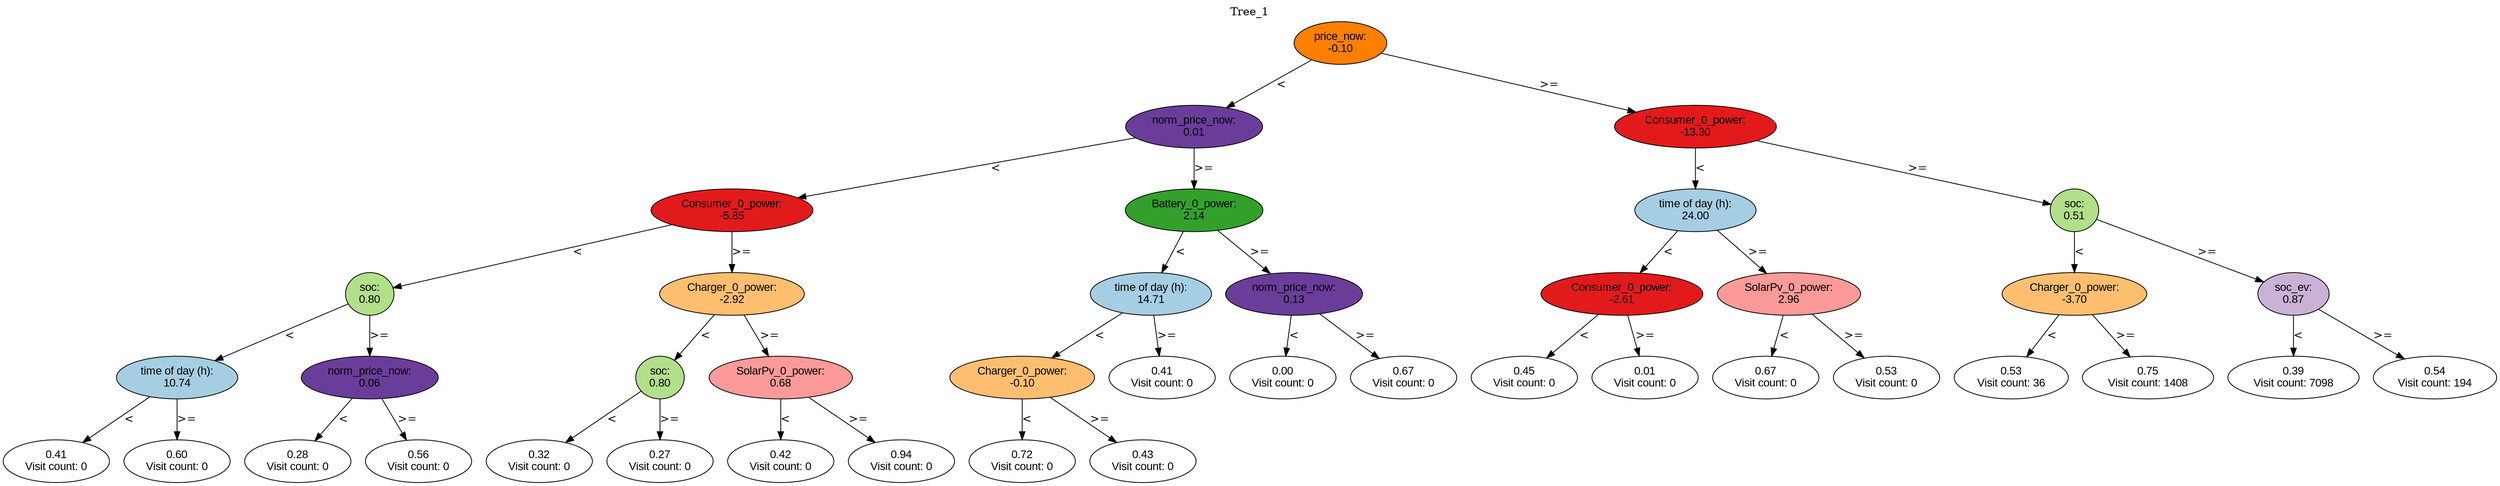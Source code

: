digraph BST {
    node [fontname="Arial" style=filled colorscheme=paired12];
    0 [ label = "price_now:
-0.10" fillcolor=8];
    1 [ label = "norm_price_now:
0.01" fillcolor=10];
    2 [ label = "Consumer_0_power:
-5.85" fillcolor=6];
    3 [ label = "soc:
0.80" fillcolor=3];
    4 [ label = "time of day (h):
10.74" fillcolor=1];
    5 [ label = "0.41
Visit count: 0" fillcolor=white];
    6 [ label = "0.60
Visit count: 0" fillcolor=white];
    7 [ label = "norm_price_now:
0.06" fillcolor=10];
    8 [ label = "0.28
Visit count: 0" fillcolor=white];
    9 [ label = "0.56
Visit count: 0" fillcolor=white];
    10 [ label = "Charger_0_power:
-2.92" fillcolor=7];
    11 [ label = "soc:
0.80" fillcolor=3];
    12 [ label = "0.32
Visit count: 0" fillcolor=white];
    13 [ label = "0.27
Visit count: 0" fillcolor=white];
    14 [ label = "SolarPv_0_power:
0.68" fillcolor=5];
    15 [ label = "0.42
Visit count: 0" fillcolor=white];
    16 [ label = "0.94
Visit count: 0" fillcolor=white];
    17 [ label = "Battery_0_power:
2.14" fillcolor=4];
    18 [ label = "time of day (h):
14.71" fillcolor=1];
    19 [ label = "Charger_0_power:
-0.10" fillcolor=7];
    20 [ label = "0.72
Visit count: 0" fillcolor=white];
    21 [ label = "0.43
Visit count: 0" fillcolor=white];
    22 [ label = "0.41
Visit count: 0" fillcolor=white];
    23 [ label = "norm_price_now:
0.13" fillcolor=10];
    24 [ label = "0.00
Visit count: 0" fillcolor=white];
    25 [ label = "0.67
Visit count: 0" fillcolor=white];
    26 [ label = "Consumer_0_power:
-13.30" fillcolor=6];
    27 [ label = "time of day (h):
24.00" fillcolor=1];
    28 [ label = "Consumer_0_power:
-2.61" fillcolor=6];
    29 [ label = "0.45
Visit count: 0" fillcolor=white];
    30 [ label = "0.01
Visit count: 0" fillcolor=white];
    31 [ label = "SolarPv_0_power:
2.96" fillcolor=5];
    32 [ label = "0.67
Visit count: 0" fillcolor=white];
    33 [ label = "0.53
Visit count: 0" fillcolor=white];
    34 [ label = "soc:
0.51" fillcolor=3];
    35 [ label = "Charger_0_power:
-3.70" fillcolor=7];
    36 [ label = "0.53
Visit count: 36" fillcolor=white];
    37 [ label = "0.75
Visit count: 1408" fillcolor=white];
    38 [ label = "soc_ev:
0.87" fillcolor=9];
    39 [ label = "0.39
Visit count: 7098" fillcolor=white];
    40 [ label = "0.54
Visit count: 194" fillcolor=white];

    0  -> 1[ label = "<"];
    0  -> 26[ label = ">="];
    1  -> 2[ label = "<"];
    1  -> 17[ label = ">="];
    2  -> 3[ label = "<"];
    2  -> 10[ label = ">="];
    3  -> 4[ label = "<"];
    3  -> 7[ label = ">="];
    4  -> 5[ label = "<"];
    4  -> 6[ label = ">="];
    7  -> 8[ label = "<"];
    7  -> 9[ label = ">="];
    10  -> 11[ label = "<"];
    10  -> 14[ label = ">="];
    11  -> 12[ label = "<"];
    11  -> 13[ label = ">="];
    14  -> 15[ label = "<"];
    14  -> 16[ label = ">="];
    17  -> 18[ label = "<"];
    17  -> 23[ label = ">="];
    18  -> 19[ label = "<"];
    18  -> 22[ label = ">="];
    19  -> 20[ label = "<"];
    19  -> 21[ label = ">="];
    23  -> 24[ label = "<"];
    23  -> 25[ label = ">="];
    26  -> 27[ label = "<"];
    26  -> 34[ label = ">="];
    27  -> 28[ label = "<"];
    27  -> 31[ label = ">="];
    28  -> 29[ label = "<"];
    28  -> 30[ label = ">="];
    31  -> 32[ label = "<"];
    31  -> 33[ label = ">="];
    34  -> 35[ label = "<"];
    34  -> 38[ label = ">="];
    35  -> 36[ label = "<"];
    35  -> 37[ label = ">="];
    38  -> 39[ label = "<"];
    38  -> 40[ label = ">="];

    labelloc="t";
    label="Tree_1";
}